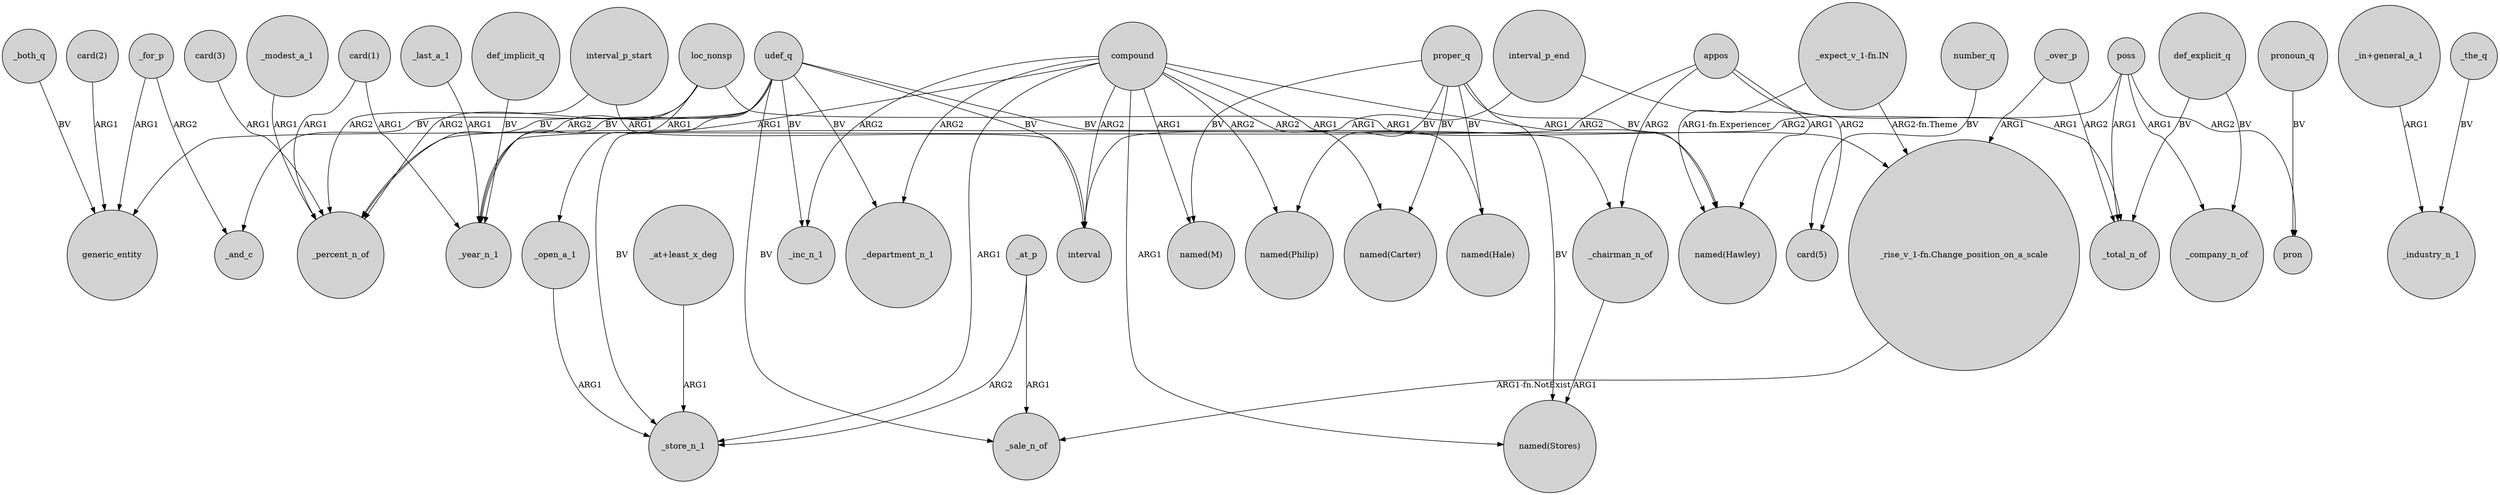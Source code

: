 digraph {
	node [shape=circle style=filled]
	"card(2)" -> generic_entity [label=ARG1]
	udef_q -> _department_n_1 [label=BV]
	"card(1)" -> _percent_n_of [label=ARG1]
	_over_p -> "_rise_v_1-fn.Change_position_on_a_scale" [label=ARG1]
	udef_q -> _inc_n_1 [label=BV]
	poss -> pron [label=ARG2]
	compound -> _store_n_1 [label=ARG1]
	def_implicit_q -> _year_n_1 [label=BV]
	"_in+general_a_1" -> _industry_n_1 [label=ARG1]
	"_rise_v_1-fn.Change_position_on_a_scale" -> _sale_n_of [label="ARG1-fn.NotExist"]
	"_expect_v_1-fn.IN" -> "_rise_v_1-fn.Change_position_on_a_scale" [label="ARG2-fn.Theme"]
	poss -> _total_n_of [label=ARG1]
	interval_p_start -> _percent_n_of [label=ARG2]
	interval_p_end -> "card(5)" [label=ARG2]
	proper_q -> "named(Hawley)" [label=BV]
	_at_p -> _store_n_1 [label=ARG2]
	compound -> "named(Hale)" [label=ARG1]
	compound -> _department_n_1 [label=ARG2]
	_for_p -> generic_entity [label=ARG1]
	appos -> "named(Hawley)" [label=ARG1]
	compound -> "named(Philip)" [label=ARG2]
	udef_q -> interval [label=BV]
	proper_q -> "named(Philip)" [label=BV]
	_over_p -> _total_n_of [label=ARG2]
	appos -> generic_entity [label=ARG2]
	_for_p -> _and_c [label=ARG2]
	_the_q -> _industry_n_1 [label=BV]
	proper_q -> "named(M)" [label=BV]
	_both_q -> generic_entity [label=BV]
	_chairman_n_of -> "named(Stores)" [label=ARG1]
	proper_q -> "named(Carter)" [label=BV]
	udef_q -> _chairman_n_of [label=BV]
	def_explicit_q -> _total_n_of [label=BV]
	compound -> "named(Stores)" [label=ARG1]
	compound -> "named(Hawley)" [label=ARG1]
	number_q -> "card(5)" [label=BV]
	def_explicit_q -> _company_n_of [label=BV]
	pronoun_q -> pron [label=BV]
	_modest_a_1 -> _percent_n_of [label=ARG1]
	appos -> _chairman_n_of [label=ARG2]
	interval_p_start -> interval [label=ARG1]
	compound -> "named(M)" [label=ARG1]
	poss -> _year_n_1 [label=ARG2]
	compound -> interval [label=ARG2]
	proper_q -> "named(Stores)" [label=BV]
	loc_nonsp -> _percent_n_of [label=ARG2]
	loc_nonsp -> "_rise_v_1-fn.Change_position_on_a_scale" [label=ARG1]
	compound -> _percent_n_of [label=ARG1]
	loc_nonsp -> _year_n_1 [label=ARG2]
	_open_a_1 -> _store_n_1 [label=ARG1]
	_last_a_1 -> _year_n_1 [label=ARG1]
	compound -> "named(Carter)" [label=ARG2]
	"card(3)" -> _percent_n_of [label=ARG1]
	udef_q -> _sale_n_of [label=BV]
	"card(1)" -> _year_n_1 [label=ARG1]
	interval_p_end -> interval [label=ARG1]
	loc_nonsp -> _open_a_1 [label=ARG1]
	udef_q -> _year_n_1 [label=BV]
	appos -> _total_n_of [label=ARG1]
	poss -> _company_n_of [label=ARG1]
	udef_q -> _percent_n_of [label=BV]
	udef_q -> _and_c [label=BV]
	_at_p -> _sale_n_of [label=ARG1]
	proper_q -> "named(Hale)" [label=BV]
	compound -> _inc_n_1 [label=ARG2]
	"_at+least_x_deg" -> _store_n_1 [label=ARG1]
	udef_q -> _store_n_1 [label=BV]
	"_expect_v_1-fn.IN" -> "named(Hawley)" [label="ARG1-fn.Experiencer"]
}
